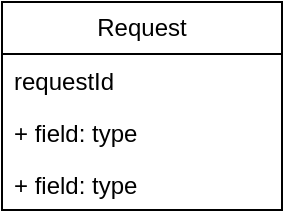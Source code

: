 <mxfile version="24.6.5" type="github">
  <diagram name="Page-1" id="F1PtndSuTaACcyISbv7q">
    <mxGraphModel dx="984" dy="659" grid="1" gridSize="10" guides="1" tooltips="1" connect="1" arrows="1" fold="1" page="1" pageScale="1" pageWidth="827" pageHeight="1169" math="0" shadow="0">
      <root>
        <mxCell id="0" />
        <mxCell id="1" parent="0" />
        <mxCell id="MMt1fj9Ad4f02GtlkC0e-1" value="Request" style="swimlane;fontStyle=0;childLayout=stackLayout;horizontal=1;startSize=26;fillColor=none;horizontalStack=0;resizeParent=1;resizeParentMax=0;resizeLast=0;collapsible=1;marginBottom=0;whiteSpace=wrap;html=1;" vertex="1" parent="1">
          <mxGeometry x="200" y="150" width="140" height="104" as="geometry" />
        </mxCell>
        <mxCell id="MMt1fj9Ad4f02GtlkC0e-2" value="requestId" style="text;strokeColor=none;fillColor=none;align=left;verticalAlign=top;spacingLeft=4;spacingRight=4;overflow=hidden;rotatable=0;points=[[0,0.5],[1,0.5]];portConstraint=eastwest;whiteSpace=wrap;html=1;" vertex="1" parent="MMt1fj9Ad4f02GtlkC0e-1">
          <mxGeometry y="26" width="140" height="26" as="geometry" />
        </mxCell>
        <mxCell id="MMt1fj9Ad4f02GtlkC0e-3" value="+ field: type" style="text;strokeColor=none;fillColor=none;align=left;verticalAlign=top;spacingLeft=4;spacingRight=4;overflow=hidden;rotatable=0;points=[[0,0.5],[1,0.5]];portConstraint=eastwest;whiteSpace=wrap;html=1;" vertex="1" parent="MMt1fj9Ad4f02GtlkC0e-1">
          <mxGeometry y="52" width="140" height="26" as="geometry" />
        </mxCell>
        <mxCell id="MMt1fj9Ad4f02GtlkC0e-4" value="+ field: type" style="text;strokeColor=none;fillColor=none;align=left;verticalAlign=top;spacingLeft=4;spacingRight=4;overflow=hidden;rotatable=0;points=[[0,0.5],[1,0.5]];portConstraint=eastwest;whiteSpace=wrap;html=1;" vertex="1" parent="MMt1fj9Ad4f02GtlkC0e-1">
          <mxGeometry y="78" width="140" height="26" as="geometry" />
        </mxCell>
      </root>
    </mxGraphModel>
  </diagram>
</mxfile>
